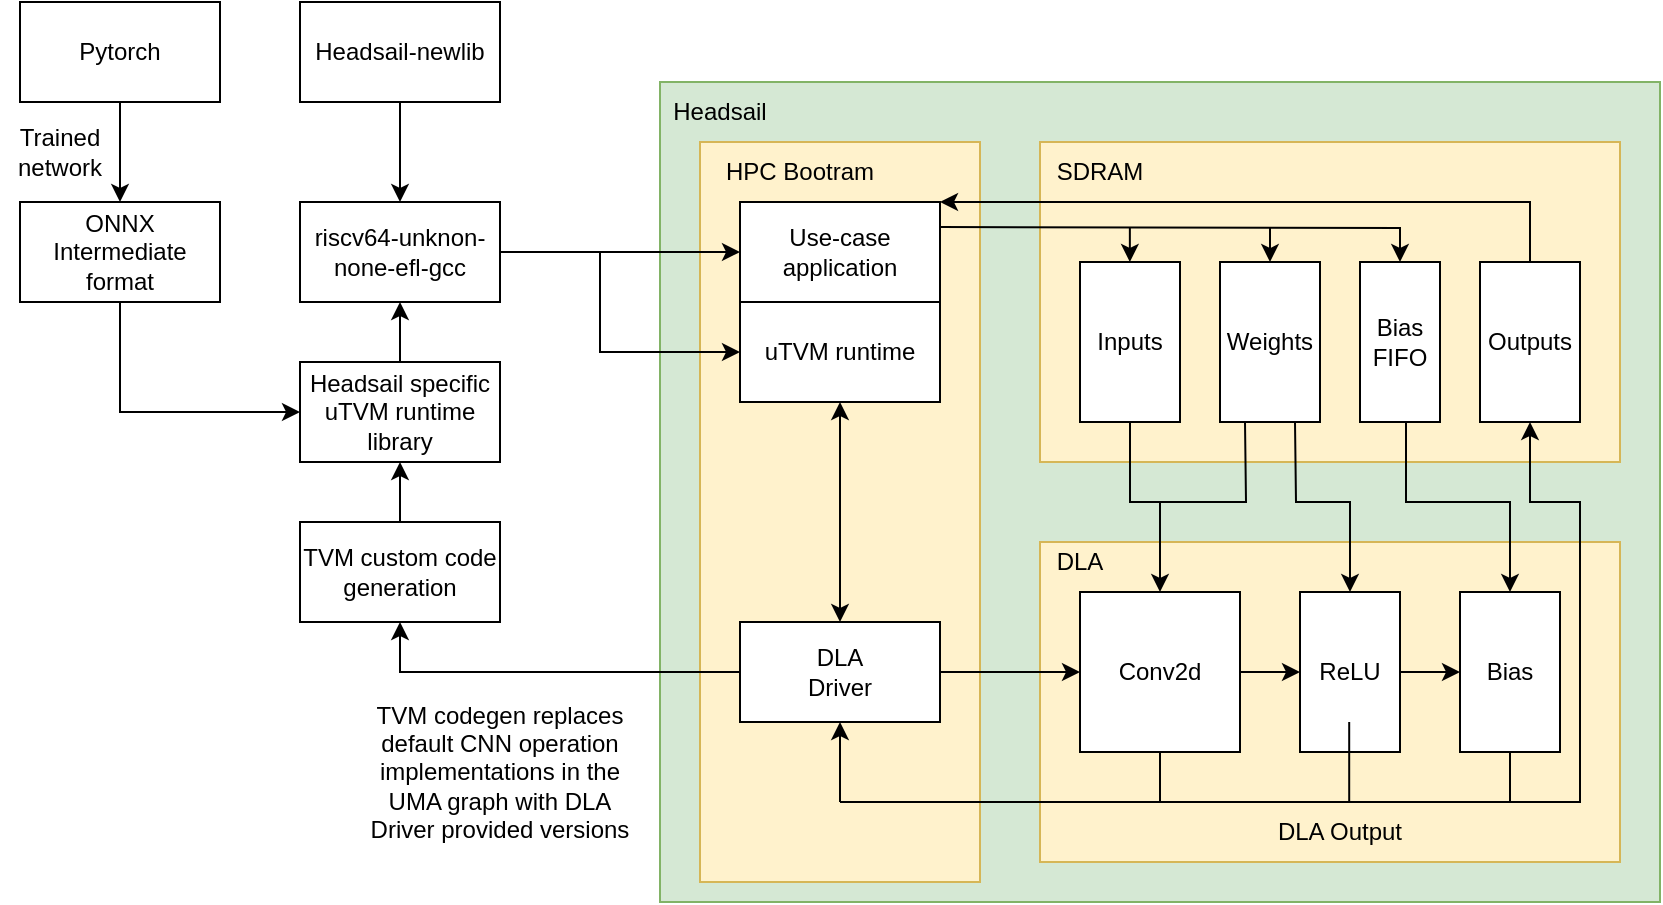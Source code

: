 <mxfile version="24.2.3" type="device">
  <diagram name="Page-1" id="GCnkC4KoJbqLiDJJ_nu2">
    <mxGraphModel dx="1997" dy="744" grid="1" gridSize="10" guides="1" tooltips="1" connect="1" arrows="1" fold="1" page="1" pageScale="1" pageWidth="827" pageHeight="1169" math="0" shadow="0">
      <root>
        <mxCell id="0" />
        <mxCell id="1" parent="0" />
        <mxCell id="RKTFT_MF-WC7LOVPMdj9-1" value="Pytorch" style="rounded=0;whiteSpace=wrap;html=1;" vertex="1" parent="1">
          <mxGeometry x="-10" y="60" width="100" height="50" as="geometry" />
        </mxCell>
        <mxCell id="RKTFT_MF-WC7LOVPMdj9-2" value="" style="endArrow=classic;html=1;rounded=0;exitX=0.5;exitY=1;exitDx=0;exitDy=0;entryX=0.5;entryY=0;entryDx=0;entryDy=0;" edge="1" parent="1" source="RKTFT_MF-WC7LOVPMdj9-1" target="RKTFT_MF-WC7LOVPMdj9-4">
          <mxGeometry width="50" height="50" relative="1" as="geometry">
            <mxPoint x="-90" y="200" as="sourcePoint" />
            <mxPoint y="185" as="targetPoint" />
          </mxGeometry>
        </mxCell>
        <mxCell id="RKTFT_MF-WC7LOVPMdj9-3" value="Trained network" style="text;html=1;align=center;verticalAlign=middle;whiteSpace=wrap;rounded=0;" vertex="1" parent="1">
          <mxGeometry x="-20" y="120" width="60" height="30" as="geometry" />
        </mxCell>
        <mxCell id="RKTFT_MF-WC7LOVPMdj9-4" value="&lt;div&gt;ONNX&lt;/div&gt;&lt;div&gt;Intermediate&lt;/div&gt;&lt;div&gt;format&lt;br&gt;&lt;/div&gt;" style="rounded=0;whiteSpace=wrap;html=1;" vertex="1" parent="1">
          <mxGeometry x="-10" y="160" width="100" height="50" as="geometry" />
        </mxCell>
        <mxCell id="RKTFT_MF-WC7LOVPMdj9-6" value="&lt;div&gt;TVM custom code generation&lt;br&gt;&lt;/div&gt;" style="rounded=0;whiteSpace=wrap;html=1;" vertex="1" parent="1">
          <mxGeometry x="130" y="320" width="100" height="50" as="geometry" />
        </mxCell>
        <mxCell id="RKTFT_MF-WC7LOVPMdj9-12" value="" style="rounded=0;whiteSpace=wrap;html=1;fillColor=#d5e8d4;strokeColor=#82b366;" vertex="1" parent="1">
          <mxGeometry x="310" y="100" width="500" height="410" as="geometry" />
        </mxCell>
        <mxCell id="RKTFT_MF-WC7LOVPMdj9-13" value="Headsail" style="text;html=1;align=center;verticalAlign=middle;whiteSpace=wrap;rounded=0;movable=1;resizable=1;rotatable=1;deletable=1;editable=1;locked=0;connectable=1;" vertex="1" parent="1">
          <mxGeometry x="310" y="100" width="60" height="30" as="geometry" />
        </mxCell>
        <mxCell id="RKTFT_MF-WC7LOVPMdj9-14" value="&lt;div&gt;&lt;br&gt;&lt;/div&gt;" style="rounded=0;whiteSpace=wrap;html=1;fillColor=#fff2cc;strokeColor=#d6b656;" vertex="1" parent="1">
          <mxGeometry x="500" y="330" width="290" height="160" as="geometry" />
        </mxCell>
        <mxCell id="RKTFT_MF-WC7LOVPMdj9-15" value="" style="rounded=0;whiteSpace=wrap;html=1;fillColor=#fff2cc;strokeColor=#d6b656;" vertex="1" parent="1">
          <mxGeometry x="330" y="130" width="140" height="370" as="geometry" />
        </mxCell>
        <mxCell id="RKTFT_MF-WC7LOVPMdj9-16" value="HPC Bootram" style="text;html=1;align=center;verticalAlign=middle;whiteSpace=wrap;rounded=0;" vertex="1" parent="1">
          <mxGeometry x="330" y="130" width="100" height="30" as="geometry" />
        </mxCell>
        <mxCell id="RKTFT_MF-WC7LOVPMdj9-17" value="&lt;div&gt;DLA&lt;/div&gt;Driver" style="rounded=0;whiteSpace=wrap;html=1;" vertex="1" parent="1">
          <mxGeometry x="350" y="370" width="100" height="50" as="geometry" />
        </mxCell>
        <mxCell id="RKTFT_MF-WC7LOVPMdj9-19" value="uTVM runtime" style="rounded=0;whiteSpace=wrap;html=1;" vertex="1" parent="1">
          <mxGeometry x="350" y="210" width="100" height="50" as="geometry" />
        </mxCell>
        <mxCell id="RKTFT_MF-WC7LOVPMdj9-20" value="Use-case application" style="rounded=0;whiteSpace=wrap;html=1;" vertex="1" parent="1">
          <mxGeometry x="350" y="160" width="100" height="50" as="geometry" />
        </mxCell>
        <mxCell id="RKTFT_MF-WC7LOVPMdj9-22" value="" style="endArrow=classic;html=1;rounded=0;exitX=0;exitY=0.5;exitDx=0;exitDy=0;entryX=0.5;entryY=1;entryDx=0;entryDy=0;" edge="1" parent="1" source="RKTFT_MF-WC7LOVPMdj9-17" target="RKTFT_MF-WC7LOVPMdj9-6">
          <mxGeometry width="50" height="50" relative="1" as="geometry">
            <mxPoint x="560" y="460" as="sourcePoint" />
            <mxPoint x="420" y="290" as="targetPoint" />
            <Array as="points">
              <mxPoint x="180" y="395" />
            </Array>
          </mxGeometry>
        </mxCell>
        <mxCell id="RKTFT_MF-WC7LOVPMdj9-23" value="TVM codegen replaces default CNN operation implementations in the UMA graph with DLA Driver provided versions" style="text;html=1;align=center;verticalAlign=middle;whiteSpace=wrap;rounded=0;" vertex="1" parent="1">
          <mxGeometry x="160" y="390" width="140" height="110" as="geometry" />
        </mxCell>
        <mxCell id="RKTFT_MF-WC7LOVPMdj9-25" value="" style="endArrow=classic;html=1;rounded=0;entryX=0.5;entryY=0;entryDx=0;entryDy=0;exitX=0.5;exitY=1;exitDx=0;exitDy=0;startArrow=classic;startFill=1;" edge="1" parent="1" source="RKTFT_MF-WC7LOVPMdj9-19" target="RKTFT_MF-WC7LOVPMdj9-17">
          <mxGeometry width="50" height="50" relative="1" as="geometry">
            <mxPoint x="440" y="320" as="sourcePoint" />
            <mxPoint x="490" y="270" as="targetPoint" />
          </mxGeometry>
        </mxCell>
        <mxCell id="RKTFT_MF-WC7LOVPMdj9-28" value="&lt;div&gt;Headsail specific uTVM runtime library&lt;br&gt;&lt;/div&gt;" style="rounded=0;whiteSpace=wrap;html=1;" vertex="1" parent="1">
          <mxGeometry x="130" y="240" width="100" height="50" as="geometry" />
        </mxCell>
        <mxCell id="RKTFT_MF-WC7LOVPMdj9-29" value="" style="endArrow=classic;html=1;rounded=0;exitX=0.5;exitY=0;exitDx=0;exitDy=0;" edge="1" parent="1" source="RKTFT_MF-WC7LOVPMdj9-6" target="RKTFT_MF-WC7LOVPMdj9-28">
          <mxGeometry width="50" height="50" relative="1" as="geometry">
            <mxPoint x="280" y="310" as="sourcePoint" />
            <mxPoint x="330" y="260" as="targetPoint" />
          </mxGeometry>
        </mxCell>
        <mxCell id="RKTFT_MF-WC7LOVPMdj9-31" value="riscv64-unknon-none-efl-gcc" style="rounded=0;whiteSpace=wrap;html=1;" vertex="1" parent="1">
          <mxGeometry x="130" y="160" width="100" height="50" as="geometry" />
        </mxCell>
        <mxCell id="RKTFT_MF-WC7LOVPMdj9-32" value="" style="endArrow=classic;html=1;rounded=0;exitX=0.5;exitY=0;exitDx=0;exitDy=0;entryX=0.5;entryY=1;entryDx=0;entryDy=0;" edge="1" parent="1" source="RKTFT_MF-WC7LOVPMdj9-28" target="RKTFT_MF-WC7LOVPMdj9-31">
          <mxGeometry width="50" height="50" relative="1" as="geometry">
            <mxPoint x="280" y="310" as="sourcePoint" />
            <mxPoint x="330" y="260" as="targetPoint" />
          </mxGeometry>
        </mxCell>
        <mxCell id="RKTFT_MF-WC7LOVPMdj9-34" value="Headsail-newlib" style="rounded=0;whiteSpace=wrap;html=1;" vertex="1" parent="1">
          <mxGeometry x="130" y="60" width="100" height="50" as="geometry" />
        </mxCell>
        <mxCell id="RKTFT_MF-WC7LOVPMdj9-35" value="" style="endArrow=classic;html=1;rounded=0;exitX=0.5;exitY=1;exitDx=0;exitDy=0;entryX=0.5;entryY=0;entryDx=0;entryDy=0;" edge="1" parent="1" source="RKTFT_MF-WC7LOVPMdj9-34" target="RKTFT_MF-WC7LOVPMdj9-31">
          <mxGeometry width="50" height="50" relative="1" as="geometry">
            <mxPoint x="130" y="310" as="sourcePoint" />
            <mxPoint x="180" y="150" as="targetPoint" />
          </mxGeometry>
        </mxCell>
        <mxCell id="RKTFT_MF-WC7LOVPMdj9-36" value="" style="endArrow=classic;html=1;rounded=0;exitX=0.5;exitY=1;exitDx=0;exitDy=0;entryX=0;entryY=0.5;entryDx=0;entryDy=0;" edge="1" parent="1" source="RKTFT_MF-WC7LOVPMdj9-4" target="RKTFT_MF-WC7LOVPMdj9-28">
          <mxGeometry width="50" height="50" relative="1" as="geometry">
            <mxPoint x="170" y="290" as="sourcePoint" />
            <mxPoint x="220" y="240" as="targetPoint" />
            <Array as="points">
              <mxPoint x="40" y="265" />
            </Array>
          </mxGeometry>
        </mxCell>
        <mxCell id="RKTFT_MF-WC7LOVPMdj9-38" value="" style="rounded=0;whiteSpace=wrap;html=1;fillColor=#fff2cc;strokeColor=#d6b656;" vertex="1" parent="1">
          <mxGeometry x="500" y="130" width="290" height="160" as="geometry" />
        </mxCell>
        <mxCell id="RKTFT_MF-WC7LOVPMdj9-39" value="SDRAM" style="text;html=1;align=center;verticalAlign=middle;whiteSpace=wrap;rounded=0;" vertex="1" parent="1">
          <mxGeometry x="500" y="130" width="60" height="30" as="geometry" />
        </mxCell>
        <mxCell id="RKTFT_MF-WC7LOVPMdj9-41" value="DLA" style="text;html=1;align=center;verticalAlign=middle;whiteSpace=wrap;rounded=0;" vertex="1" parent="1">
          <mxGeometry x="490" y="325" width="60" height="30" as="geometry" />
        </mxCell>
        <mxCell id="RKTFT_MF-WC7LOVPMdj9-42" value="Conv2d" style="rounded=0;whiteSpace=wrap;html=1;" vertex="1" parent="1">
          <mxGeometry x="520" y="355" width="80" height="80" as="geometry" />
        </mxCell>
        <mxCell id="RKTFT_MF-WC7LOVPMdj9-43" value="ReLU" style="rounded=0;whiteSpace=wrap;html=1;" vertex="1" parent="1">
          <mxGeometry x="630" y="355" width="50" height="80" as="geometry" />
        </mxCell>
        <mxCell id="RKTFT_MF-WC7LOVPMdj9-44" value="Bias" style="rounded=0;whiteSpace=wrap;html=1;" vertex="1" parent="1">
          <mxGeometry x="710" y="355" width="50" height="80" as="geometry" />
        </mxCell>
        <mxCell id="RKTFT_MF-WC7LOVPMdj9-45" value="" style="endArrow=classic;html=1;rounded=0;entryX=0;entryY=0.5;entryDx=0;entryDy=0;exitX=1;exitY=0.5;exitDx=0;exitDy=0;" edge="1" parent="1" source="RKTFT_MF-WC7LOVPMdj9-17" target="RKTFT_MF-WC7LOVPMdj9-42">
          <mxGeometry width="50" height="50" relative="1" as="geometry">
            <mxPoint x="450" y="420" as="sourcePoint" />
            <mxPoint x="500" y="370" as="targetPoint" />
          </mxGeometry>
        </mxCell>
        <mxCell id="RKTFT_MF-WC7LOVPMdj9-46" value="" style="endArrow=classic;html=1;rounded=0;entryX=0;entryY=0.5;entryDx=0;entryDy=0;exitX=1;exitY=0.5;exitDx=0;exitDy=0;" edge="1" parent="1" source="RKTFT_MF-WC7LOVPMdj9-42" target="RKTFT_MF-WC7LOVPMdj9-43">
          <mxGeometry width="50" height="50" relative="1" as="geometry">
            <mxPoint x="380" y="350" as="sourcePoint" />
            <mxPoint x="430" y="300" as="targetPoint" />
          </mxGeometry>
        </mxCell>
        <mxCell id="RKTFT_MF-WC7LOVPMdj9-47" value="" style="endArrow=classic;html=1;rounded=0;entryX=0;entryY=0.5;entryDx=0;entryDy=0;exitX=1;exitY=0.5;exitDx=0;exitDy=0;" edge="1" parent="1" source="RKTFT_MF-WC7LOVPMdj9-43" target="RKTFT_MF-WC7LOVPMdj9-44">
          <mxGeometry width="50" height="50" relative="1" as="geometry">
            <mxPoint x="380" y="350" as="sourcePoint" />
            <mxPoint x="430" y="300" as="targetPoint" />
          </mxGeometry>
        </mxCell>
        <mxCell id="RKTFT_MF-WC7LOVPMdj9-48" value="" style="endArrow=classic;html=1;rounded=0;entryX=0.5;entryY=1;entryDx=0;entryDy=0;" edge="1" parent="1" target="RKTFT_MF-WC7LOVPMdj9-17">
          <mxGeometry width="50" height="50" relative="1" as="geometry">
            <mxPoint x="400" y="460" as="sourcePoint" />
            <mxPoint x="420" y="430" as="targetPoint" />
          </mxGeometry>
        </mxCell>
        <mxCell id="RKTFT_MF-WC7LOVPMdj9-50" value="" style="endArrow=none;html=1;rounded=0;entryX=0.5;entryY=1;entryDx=0;entryDy=0;" edge="1" parent="1" target="RKTFT_MF-WC7LOVPMdj9-42">
          <mxGeometry width="50" height="50" relative="1" as="geometry">
            <mxPoint x="560" y="460" as="sourcePoint" />
            <mxPoint x="430" y="300" as="targetPoint" />
          </mxGeometry>
        </mxCell>
        <mxCell id="RKTFT_MF-WC7LOVPMdj9-51" value="" style="endArrow=none;html=1;rounded=0;entryX=0.5;entryY=1;entryDx=0;entryDy=0;" edge="1" parent="1">
          <mxGeometry width="50" height="50" relative="1" as="geometry">
            <mxPoint x="654.6" y="460" as="sourcePoint" />
            <mxPoint x="654.6" y="420" as="targetPoint" />
          </mxGeometry>
        </mxCell>
        <mxCell id="RKTFT_MF-WC7LOVPMdj9-52" value="" style="endArrow=none;html=1;rounded=0;entryX=0.5;entryY=1;entryDx=0;entryDy=0;" edge="1" parent="1" target="RKTFT_MF-WC7LOVPMdj9-44">
          <mxGeometry width="50" height="50" relative="1" as="geometry">
            <mxPoint x="400" y="460" as="sourcePoint" />
            <mxPoint x="580" y="440" as="targetPoint" />
            <Array as="points">
              <mxPoint x="735" y="460" />
            </Array>
          </mxGeometry>
        </mxCell>
        <mxCell id="RKTFT_MF-WC7LOVPMdj9-61" value="Inputs" style="rounded=0;whiteSpace=wrap;html=1;" vertex="1" parent="1">
          <mxGeometry x="520" y="190" width="50" height="80" as="geometry" />
        </mxCell>
        <mxCell id="RKTFT_MF-WC7LOVPMdj9-62" value="Weights" style="rounded=0;whiteSpace=wrap;html=1;" vertex="1" parent="1">
          <mxGeometry x="590" y="190" width="50" height="80" as="geometry" />
        </mxCell>
        <mxCell id="RKTFT_MF-WC7LOVPMdj9-63" value="Outputs" style="rounded=0;whiteSpace=wrap;html=1;" vertex="1" parent="1">
          <mxGeometry x="720" y="190" width="50" height="80" as="geometry" />
        </mxCell>
        <mxCell id="RKTFT_MF-WC7LOVPMdj9-65" value="&lt;div&gt;Bias&lt;/div&gt;&lt;div&gt;FIFO&lt;br&gt;&lt;/div&gt;" style="rounded=0;whiteSpace=wrap;html=1;" vertex="1" parent="1">
          <mxGeometry x="660" y="190" width="40" height="80" as="geometry" />
        </mxCell>
        <mxCell id="RKTFT_MF-WC7LOVPMdj9-67" value="" style="endArrow=classic;html=1;rounded=0;entryX=0.5;entryY=0;entryDx=0;entryDy=0;" edge="1" parent="1" target="RKTFT_MF-WC7LOVPMdj9-42">
          <mxGeometry width="50" height="50" relative="1" as="geometry">
            <mxPoint x="560" y="310" as="sourcePoint" />
            <mxPoint x="490" y="300" as="targetPoint" />
          </mxGeometry>
        </mxCell>
        <mxCell id="RKTFT_MF-WC7LOVPMdj9-69" value="" style="endArrow=none;html=1;rounded=0;entryX=0.5;entryY=1;entryDx=0;entryDy=0;" edge="1" parent="1" target="RKTFT_MF-WC7LOVPMdj9-61">
          <mxGeometry width="50" height="50" relative="1" as="geometry">
            <mxPoint x="560" y="310" as="sourcePoint" />
            <mxPoint x="490" y="300" as="targetPoint" />
            <Array as="points">
              <mxPoint x="545" y="310" />
            </Array>
          </mxGeometry>
        </mxCell>
        <mxCell id="RKTFT_MF-WC7LOVPMdj9-70" value="" style="endArrow=none;html=1;rounded=0;entryX=0.25;entryY=1;entryDx=0;entryDy=0;" edge="1" parent="1" target="RKTFT_MF-WC7LOVPMdj9-62">
          <mxGeometry width="50" height="50" relative="1" as="geometry">
            <mxPoint x="560" y="310" as="sourcePoint" />
            <mxPoint x="490" y="300" as="targetPoint" />
            <Array as="points">
              <mxPoint x="603" y="310" />
            </Array>
          </mxGeometry>
        </mxCell>
        <mxCell id="RKTFT_MF-WC7LOVPMdj9-71" value="" style="endArrow=classic;html=1;rounded=0;exitX=0.75;exitY=1;exitDx=0;exitDy=0;entryX=0.5;entryY=0;entryDx=0;entryDy=0;" edge="1" parent="1" source="RKTFT_MF-WC7LOVPMdj9-62" target="RKTFT_MF-WC7LOVPMdj9-43">
          <mxGeometry width="50" height="50" relative="1" as="geometry">
            <mxPoint x="440" y="350" as="sourcePoint" />
            <mxPoint x="490" y="300" as="targetPoint" />
            <Array as="points">
              <mxPoint x="628" y="310" />
              <mxPoint x="655" y="310" />
            </Array>
          </mxGeometry>
        </mxCell>
        <mxCell id="RKTFT_MF-WC7LOVPMdj9-72" value="" style="endArrow=classic;html=1;rounded=0;exitX=0.75;exitY=1;exitDx=0;exitDy=0;entryX=0.5;entryY=0;entryDx=0;entryDy=0;" edge="1" parent="1" target="RKTFT_MF-WC7LOVPMdj9-44">
          <mxGeometry width="50" height="50" relative="1" as="geometry">
            <mxPoint x="683" y="270" as="sourcePoint" />
            <mxPoint x="710" y="355" as="targetPoint" />
            <Array as="points">
              <mxPoint x="683" y="310" />
              <mxPoint x="735" y="310" />
            </Array>
          </mxGeometry>
        </mxCell>
        <mxCell id="RKTFT_MF-WC7LOVPMdj9-73" value="" style="endArrow=classic;html=1;rounded=0;entryX=0.5;entryY=1;entryDx=0;entryDy=0;" edge="1" parent="1" target="RKTFT_MF-WC7LOVPMdj9-63">
          <mxGeometry width="50" height="50" relative="1" as="geometry">
            <mxPoint x="710" y="460" as="sourcePoint" />
            <mxPoint x="490" y="300" as="targetPoint" />
            <Array as="points">
              <mxPoint x="770" y="460" />
              <mxPoint x="770" y="310" />
              <mxPoint x="745" y="310" />
            </Array>
          </mxGeometry>
        </mxCell>
        <mxCell id="RKTFT_MF-WC7LOVPMdj9-74" value="" style="endArrow=classic;html=1;rounded=0;exitX=0.5;exitY=0;exitDx=0;exitDy=0;entryX=1;entryY=0;entryDx=0;entryDy=0;" edge="1" parent="1" source="RKTFT_MF-WC7LOVPMdj9-63" target="RKTFT_MF-WC7LOVPMdj9-20">
          <mxGeometry width="50" height="50" relative="1" as="geometry">
            <mxPoint x="440" y="350" as="sourcePoint" />
            <mxPoint x="480" y="170" as="targetPoint" />
            <Array as="points">
              <mxPoint x="745" y="160" />
            </Array>
          </mxGeometry>
        </mxCell>
        <mxCell id="RKTFT_MF-WC7LOVPMdj9-76" value="" style="endArrow=classic;html=1;rounded=0;entryX=0.5;entryY=0;entryDx=0;entryDy=0;exitX=1;exitY=0.25;exitDx=0;exitDy=0;" edge="1" parent="1" source="RKTFT_MF-WC7LOVPMdj9-20" target="RKTFT_MF-WC7LOVPMdj9-65">
          <mxGeometry width="50" height="50" relative="1" as="geometry">
            <mxPoint x="440" y="350" as="sourcePoint" />
            <mxPoint x="490" y="300" as="targetPoint" />
            <Array as="points">
              <mxPoint x="680" y="173" />
            </Array>
          </mxGeometry>
        </mxCell>
        <mxCell id="RKTFT_MF-WC7LOVPMdj9-77" value="" style="endArrow=classic;html=1;rounded=0;entryX=0.5;entryY=0;entryDx=0;entryDy=0;" edge="1" parent="1" target="RKTFT_MF-WC7LOVPMdj9-62">
          <mxGeometry width="50" height="50" relative="1" as="geometry">
            <mxPoint x="615" y="173" as="sourcePoint" />
            <mxPoint x="490" y="300" as="targetPoint" />
          </mxGeometry>
        </mxCell>
        <mxCell id="RKTFT_MF-WC7LOVPMdj9-78" value="" style="endArrow=classic;html=1;rounded=0;entryX=0.5;entryY=0;entryDx=0;entryDy=0;" edge="1" parent="1">
          <mxGeometry width="50" height="50" relative="1" as="geometry">
            <mxPoint x="544.93" y="173" as="sourcePoint" />
            <mxPoint x="544.93" y="190" as="targetPoint" />
          </mxGeometry>
        </mxCell>
        <mxCell id="RKTFT_MF-WC7LOVPMdj9-79" value="DLA Output" style="text;html=1;align=center;verticalAlign=middle;whiteSpace=wrap;rounded=0;" vertex="1" parent="1">
          <mxGeometry x="600" y="460" width="100" height="30" as="geometry" />
        </mxCell>
        <mxCell id="RKTFT_MF-WC7LOVPMdj9-80" value="" style="endArrow=classic;html=1;rounded=0;entryX=0;entryY=0.5;entryDx=0;entryDy=0;exitX=1;exitY=0.5;exitDx=0;exitDy=0;" edge="1" parent="1" source="RKTFT_MF-WC7LOVPMdj9-31" target="RKTFT_MF-WC7LOVPMdj9-20">
          <mxGeometry width="50" height="50" relative="1" as="geometry">
            <mxPoint x="350" y="330" as="sourcePoint" />
            <mxPoint x="400" y="280" as="targetPoint" />
          </mxGeometry>
        </mxCell>
        <mxCell id="RKTFT_MF-WC7LOVPMdj9-81" value="" style="endArrow=classic;html=1;rounded=0;entryX=0;entryY=0.5;entryDx=0;entryDy=0;" edge="1" parent="1" target="RKTFT_MF-WC7LOVPMdj9-19">
          <mxGeometry width="50" height="50" relative="1" as="geometry">
            <mxPoint x="280" y="185" as="sourcePoint" />
            <mxPoint x="400" y="280" as="targetPoint" />
            <Array as="points">
              <mxPoint x="280" y="235" />
            </Array>
          </mxGeometry>
        </mxCell>
      </root>
    </mxGraphModel>
  </diagram>
</mxfile>
